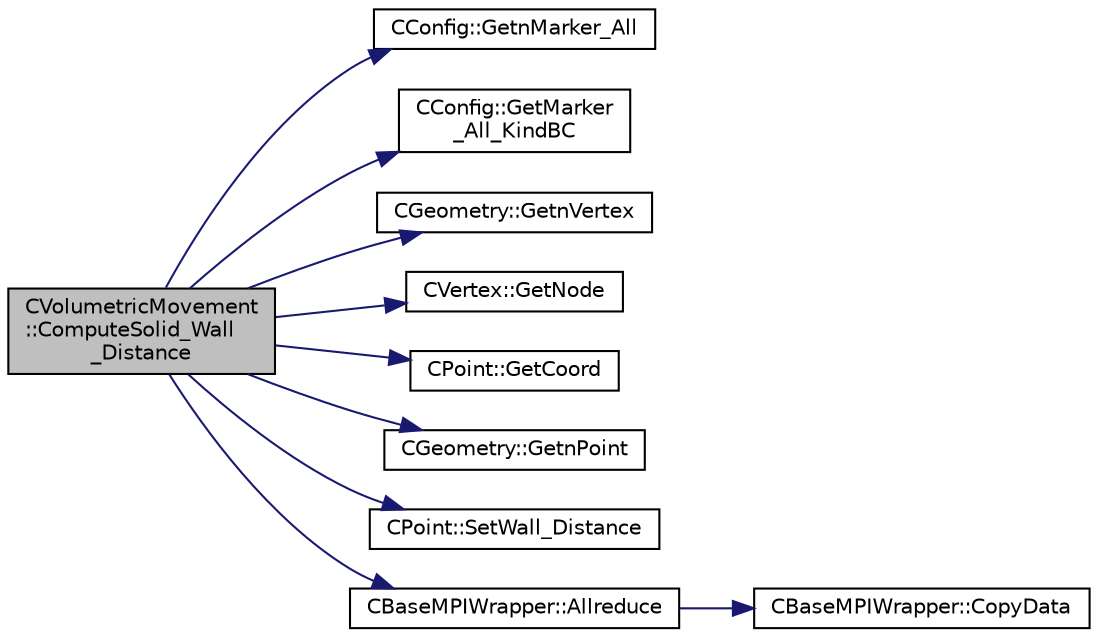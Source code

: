 digraph "CVolumetricMovement::ComputeSolid_Wall_Distance"
{
  edge [fontname="Helvetica",fontsize="10",labelfontname="Helvetica",labelfontsize="10"];
  node [fontname="Helvetica",fontsize="10",shape=record];
  rankdir="LR";
  Node97 [label="CVolumetricMovement\l::ComputeSolid_Wall\l_Distance",height=0.2,width=0.4,color="black", fillcolor="grey75", style="filled", fontcolor="black"];
  Node97 -> Node98 [color="midnightblue",fontsize="10",style="solid",fontname="Helvetica"];
  Node98 [label="CConfig::GetnMarker_All",height=0.2,width=0.4,color="black", fillcolor="white", style="filled",URL="$class_c_config.html#a300c4884edfc0c2acf395036439004f4",tooltip="Get the total number of boundary markers including send/receive domains. "];
  Node97 -> Node99 [color="midnightblue",fontsize="10",style="solid",fontname="Helvetica"];
  Node99 [label="CConfig::GetMarker\l_All_KindBC",height=0.2,width=0.4,color="black", fillcolor="white", style="filled",URL="$class_c_config.html#a57d43acc1457d2d27095ce006218862e",tooltip="Get the kind of boundary for each marker. "];
  Node97 -> Node100 [color="midnightblue",fontsize="10",style="solid",fontname="Helvetica"];
  Node100 [label="CGeometry::GetnVertex",height=0.2,width=0.4,color="black", fillcolor="white", style="filled",URL="$class_c_geometry.html#a55427e474834af1941e13750b17975be",tooltip="Get number of vertices. "];
  Node97 -> Node101 [color="midnightblue",fontsize="10",style="solid",fontname="Helvetica"];
  Node101 [label="CVertex::GetNode",height=0.2,width=0.4,color="black", fillcolor="white", style="filled",URL="$class_c_vertex.html#a95c513bf927464157ed96b6c79779a1f",tooltip="Get the node of the vertex. "];
  Node97 -> Node102 [color="midnightblue",fontsize="10",style="solid",fontname="Helvetica"];
  Node102 [label="CPoint::GetCoord",height=0.2,width=0.4,color="black", fillcolor="white", style="filled",URL="$class_c_point.html#a95fe081d22e96e190cb3edcbf0d6525f",tooltip="Get the coordinates dor the control volume. "];
  Node97 -> Node103 [color="midnightblue",fontsize="10",style="solid",fontname="Helvetica"];
  Node103 [label="CGeometry::GetnPoint",height=0.2,width=0.4,color="black", fillcolor="white", style="filled",URL="$class_c_geometry.html#aa68b666b38f4d2c7021736ae86940f44",tooltip="Get number of points. "];
  Node97 -> Node104 [color="midnightblue",fontsize="10",style="solid",fontname="Helvetica"];
  Node104 [label="CPoint::SetWall_Distance",height=0.2,width=0.4,color="black", fillcolor="white", style="filled",URL="$class_c_point.html#a6e734fe20a9e0f40aefc661fa175e0f5",tooltip="Set the value of the distance to the nearest wall. "];
  Node97 -> Node105 [color="midnightblue",fontsize="10",style="solid",fontname="Helvetica"];
  Node105 [label="CBaseMPIWrapper::Allreduce",height=0.2,width=0.4,color="black", fillcolor="white", style="filled",URL="$class_c_base_m_p_i_wrapper.html#a637b6fd917a8ca91ce748ba88e0d66b6"];
  Node105 -> Node106 [color="midnightblue",fontsize="10",style="solid",fontname="Helvetica"];
  Node106 [label="CBaseMPIWrapper::CopyData",height=0.2,width=0.4,color="black", fillcolor="white", style="filled",URL="$class_c_base_m_p_i_wrapper.html#a4725cc1dd65b161b483e812a538a5e36"];
}

